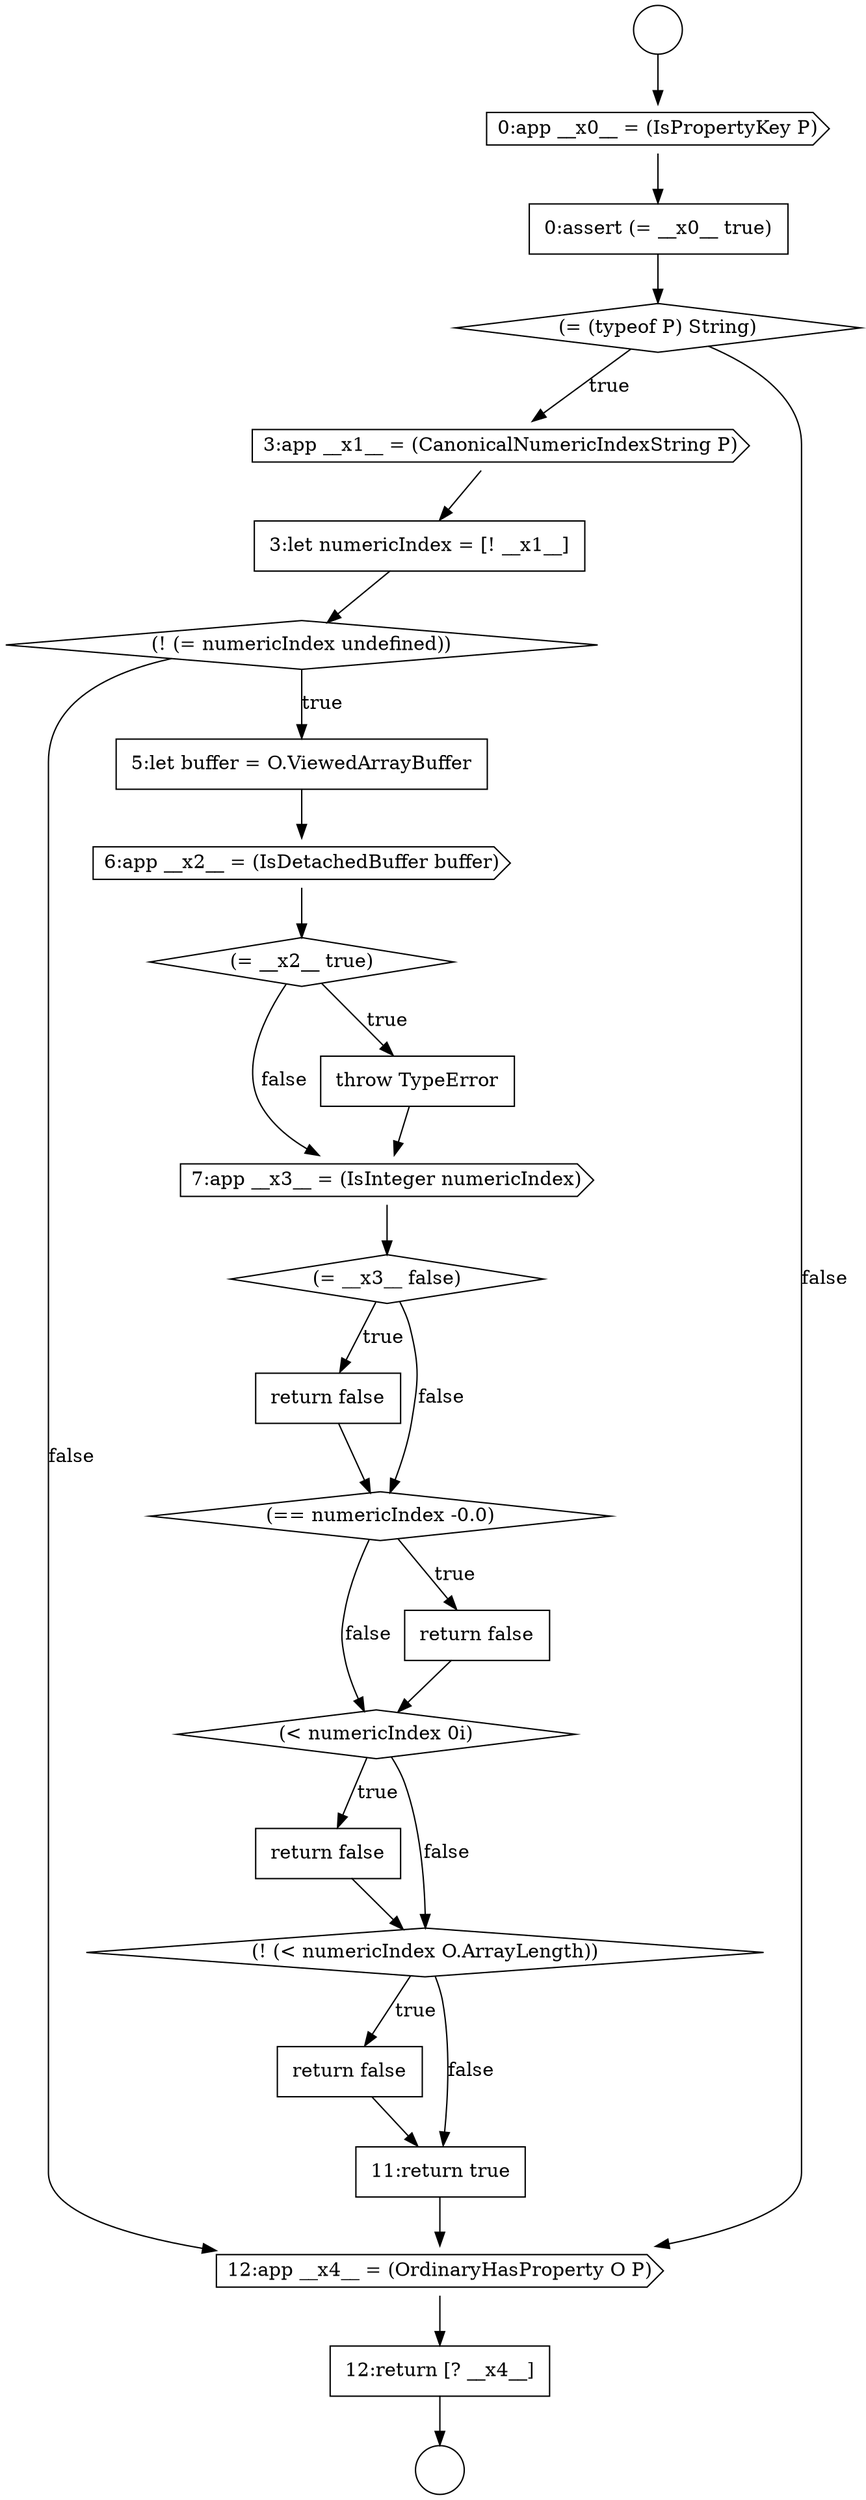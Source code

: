 digraph {
  node0 [shape=circle label=" " color="black" fillcolor="white" style=filled]
  node5 [shape=cds, label=<<font color="black">3:app __x1__ = (CanonicalNumericIndexString P)</font>> color="black" fillcolor="white" style=filled]
  node10 [shape=diamond, label=<<font color="black">(= __x2__ true)</font>> color="black" fillcolor="white" style=filled]
  node14 [shape=none, margin=0, label=<<font color="black">
    <table border="0" cellborder="1" cellspacing="0" cellpadding="10">
      <tr><td align="left">return false</td></tr>
    </table>
  </font>> color="black" fillcolor="white" style=filled]
  node20 [shape=none, margin=0, label=<<font color="black">
    <table border="0" cellborder="1" cellspacing="0" cellpadding="10">
      <tr><td align="left">return false</td></tr>
    </table>
  </font>> color="black" fillcolor="white" style=filled]
  node1 [shape=circle label=" " color="black" fillcolor="white" style=filled]
  node6 [shape=none, margin=0, label=<<font color="black">
    <table border="0" cellborder="1" cellspacing="0" cellpadding="10">
      <tr><td align="left">3:let numericIndex = [! __x1__]</td></tr>
    </table>
  </font>> color="black" fillcolor="white" style=filled]
  node21 [shape=none, margin=0, label=<<font color="black">
    <table border="0" cellborder="1" cellspacing="0" cellpadding="10">
      <tr><td align="left">11:return true</td></tr>
    </table>
  </font>> color="black" fillcolor="white" style=filled]
  node9 [shape=cds, label=<<font color="black">6:app __x2__ = (IsDetachedBuffer buffer)</font>> color="black" fillcolor="white" style=filled]
  node13 [shape=diamond, label=<<font color="black">(= __x3__ false)</font>> color="black" fillcolor="white" style=filled]
  node2 [shape=cds, label=<<font color="black">0:app __x0__ = (IsPropertyKey P)</font>> color="black" fillcolor="white" style=filled]
  node17 [shape=diamond, label=<<font color="black">(&lt; numericIndex 0i)</font>> color="black" fillcolor="white" style=filled]
  node22 [shape=cds, label=<<font color="black">12:app __x4__ = (OrdinaryHasProperty O P)</font>> color="black" fillcolor="white" style=filled]
  node12 [shape=cds, label=<<font color="black">7:app __x3__ = (IsInteger numericIndex)</font>> color="black" fillcolor="white" style=filled]
  node7 [shape=diamond, label=<<font color="black">(! (= numericIndex undefined))</font>> color="black" fillcolor="white" style=filled]
  node3 [shape=none, margin=0, label=<<font color="black">
    <table border="0" cellborder="1" cellspacing="0" cellpadding="10">
      <tr><td align="left">0:assert (= __x0__ true)</td></tr>
    </table>
  </font>> color="black" fillcolor="white" style=filled]
  node18 [shape=none, margin=0, label=<<font color="black">
    <table border="0" cellborder="1" cellspacing="0" cellpadding="10">
      <tr><td align="left">return false</td></tr>
    </table>
  </font>> color="black" fillcolor="white" style=filled]
  node16 [shape=none, margin=0, label=<<font color="black">
    <table border="0" cellborder="1" cellspacing="0" cellpadding="10">
      <tr><td align="left">return false</td></tr>
    </table>
  </font>> color="black" fillcolor="white" style=filled]
  node11 [shape=none, margin=0, label=<<font color="black">
    <table border="0" cellborder="1" cellspacing="0" cellpadding="10">
      <tr><td align="left">throw TypeError</td></tr>
    </table>
  </font>> color="black" fillcolor="white" style=filled]
  node23 [shape=none, margin=0, label=<<font color="black">
    <table border="0" cellborder="1" cellspacing="0" cellpadding="10">
      <tr><td align="left">12:return [? __x4__]</td></tr>
    </table>
  </font>> color="black" fillcolor="white" style=filled]
  node8 [shape=none, margin=0, label=<<font color="black">
    <table border="0" cellborder="1" cellspacing="0" cellpadding="10">
      <tr><td align="left">5:let buffer = O.ViewedArrayBuffer</td></tr>
    </table>
  </font>> color="black" fillcolor="white" style=filled]
  node19 [shape=diamond, label=<<font color="black">(! (&lt; numericIndex O.ArrayLength))</font>> color="black" fillcolor="white" style=filled]
  node4 [shape=diamond, label=<<font color="black">(= (typeof P) String)</font>> color="black" fillcolor="white" style=filled]
  node15 [shape=diamond, label=<<font color="black">(== numericIndex -0.0)</font>> color="black" fillcolor="white" style=filled]
  node18 -> node19 [ color="black"]
  node12 -> node13 [ color="black"]
  node14 -> node15 [ color="black"]
  node20 -> node21 [ color="black"]
  node23 -> node1 [ color="black"]
  node16 -> node17 [ color="black"]
  node17 -> node18 [label=<<font color="black">true</font>> color="black"]
  node17 -> node19 [label=<<font color="black">false</font>> color="black"]
  node5 -> node6 [ color="black"]
  node3 -> node4 [ color="black"]
  node10 -> node11 [label=<<font color="black">true</font>> color="black"]
  node10 -> node12 [label=<<font color="black">false</font>> color="black"]
  node13 -> node14 [label=<<font color="black">true</font>> color="black"]
  node13 -> node15 [label=<<font color="black">false</font>> color="black"]
  node4 -> node5 [label=<<font color="black">true</font>> color="black"]
  node4 -> node22 [label=<<font color="black">false</font>> color="black"]
  node2 -> node3 [ color="black"]
  node7 -> node8 [label=<<font color="black">true</font>> color="black"]
  node7 -> node22 [label=<<font color="black">false</font>> color="black"]
  node11 -> node12 [ color="black"]
  node0 -> node2 [ color="black"]
  node19 -> node20 [label=<<font color="black">true</font>> color="black"]
  node19 -> node21 [label=<<font color="black">false</font>> color="black"]
  node22 -> node23 [ color="black"]
  node6 -> node7 [ color="black"]
  node15 -> node16 [label=<<font color="black">true</font>> color="black"]
  node15 -> node17 [label=<<font color="black">false</font>> color="black"]
  node9 -> node10 [ color="black"]
  node8 -> node9 [ color="black"]
  node21 -> node22 [ color="black"]
}

